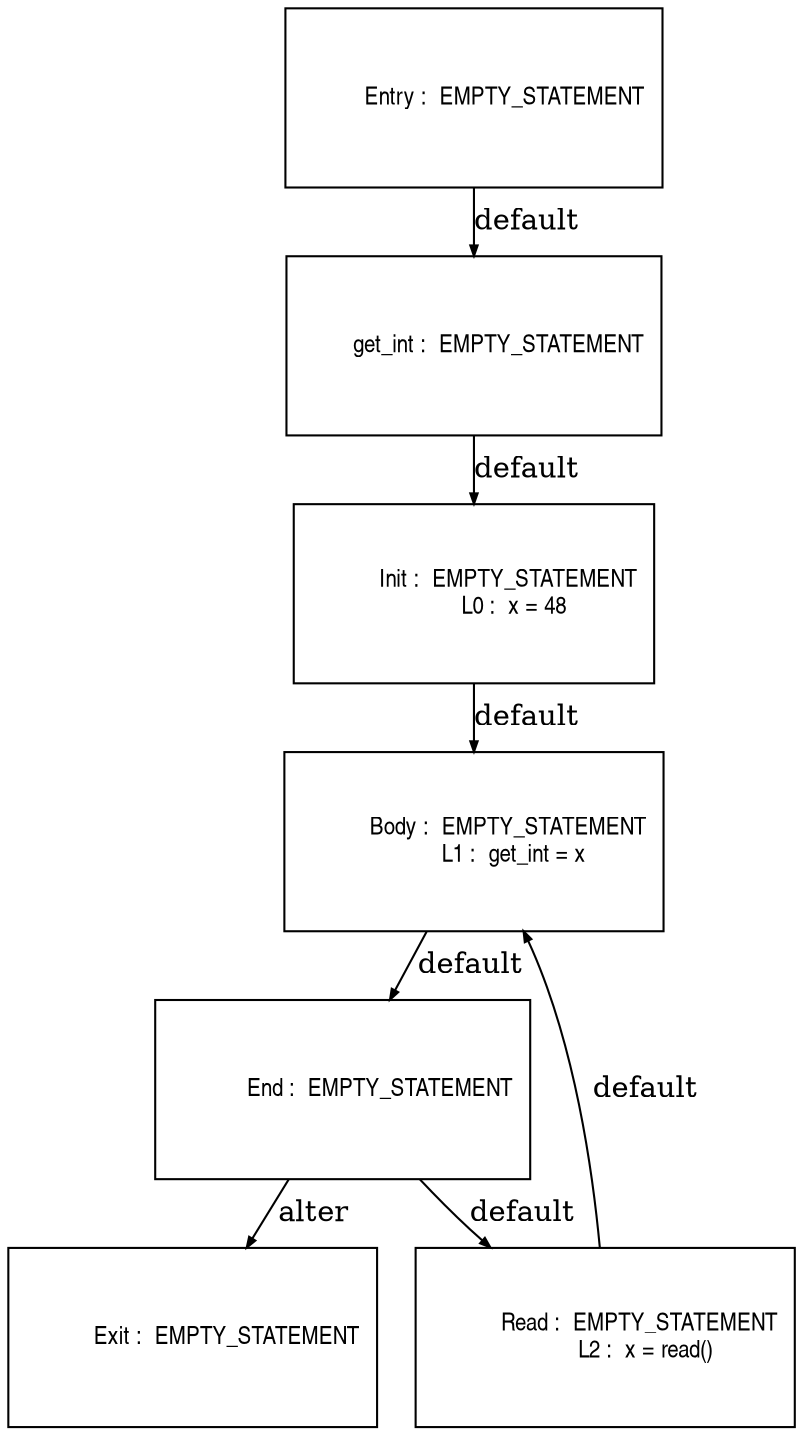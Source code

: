 digraph G {
  ranksep=.25;
  edge [arrowsize=.5]
  node [shape=rectangle, fontname="ArialNarrow",
        fontsize=12,  height=1.2];
  "        get_int :  EMPTY_STATEMENT
"; "           Init :  EMPTY_STATEMENT
             L0 :  x = 48
"; "           Body :  EMPTY_STATEMENT
             L1 :  get_int = x
"; "          Entry :  EMPTY_STATEMENT
"; "            End :  EMPTY_STATEMENT
"; "           Exit :  EMPTY_STATEMENT
"; "           Read :  EMPTY_STATEMENT
             L2 :  x = read()
"; 
  "        get_int :  EMPTY_STATEMENT
" -> "           Init :  EMPTY_STATEMENT
             L0 :  x = 48
"  [label="default"];
  "           Init :  EMPTY_STATEMENT
             L0 :  x = 48
" -> "           Body :  EMPTY_STATEMENT
             L1 :  get_int = x
"  [label="default"];
  "           Body :  EMPTY_STATEMENT
             L1 :  get_int = x
" -> "            End :  EMPTY_STATEMENT
"  [label="default"];
  "          Entry :  EMPTY_STATEMENT
" -> "        get_int :  EMPTY_STATEMENT
"  [label="default"];
  "            End :  EMPTY_STATEMENT
" -> "           Read :  EMPTY_STATEMENT
             L2 :  x = read()
"  [label="default"];
  "            End :  EMPTY_STATEMENT
" -> "           Exit :  EMPTY_STATEMENT
"  [label="alter"];
  "           Read :  EMPTY_STATEMENT
             L2 :  x = read()
" -> "           Body :  EMPTY_STATEMENT
             L1 :  get_int = x
"  [label="default"];
}
